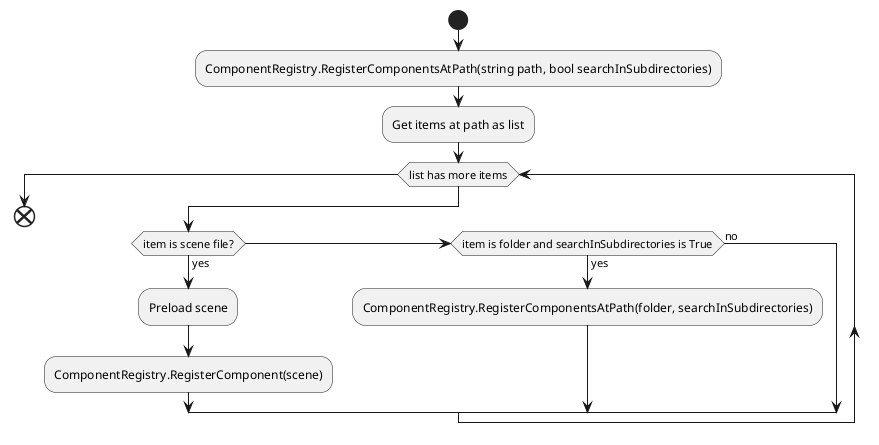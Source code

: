 ﻿@startuml
start
:ComponentRegistry.RegisterComponentsAtPath(string path, bool searchInSubdirectories);
:Get items at path as list;
while (list has more items)
	if (item is scene file?) then (yes)
		:Preload scene;
		:ComponentRegistry.RegisterComponent(scene);
	elseif (item is folder and searchInSubdirectories is True) then (yes)
		:ComponentRegistry.RegisterComponentsAtPath(folder, searchInSubdirectories);
	else (no)
	endif
endwhile
end


@enduml